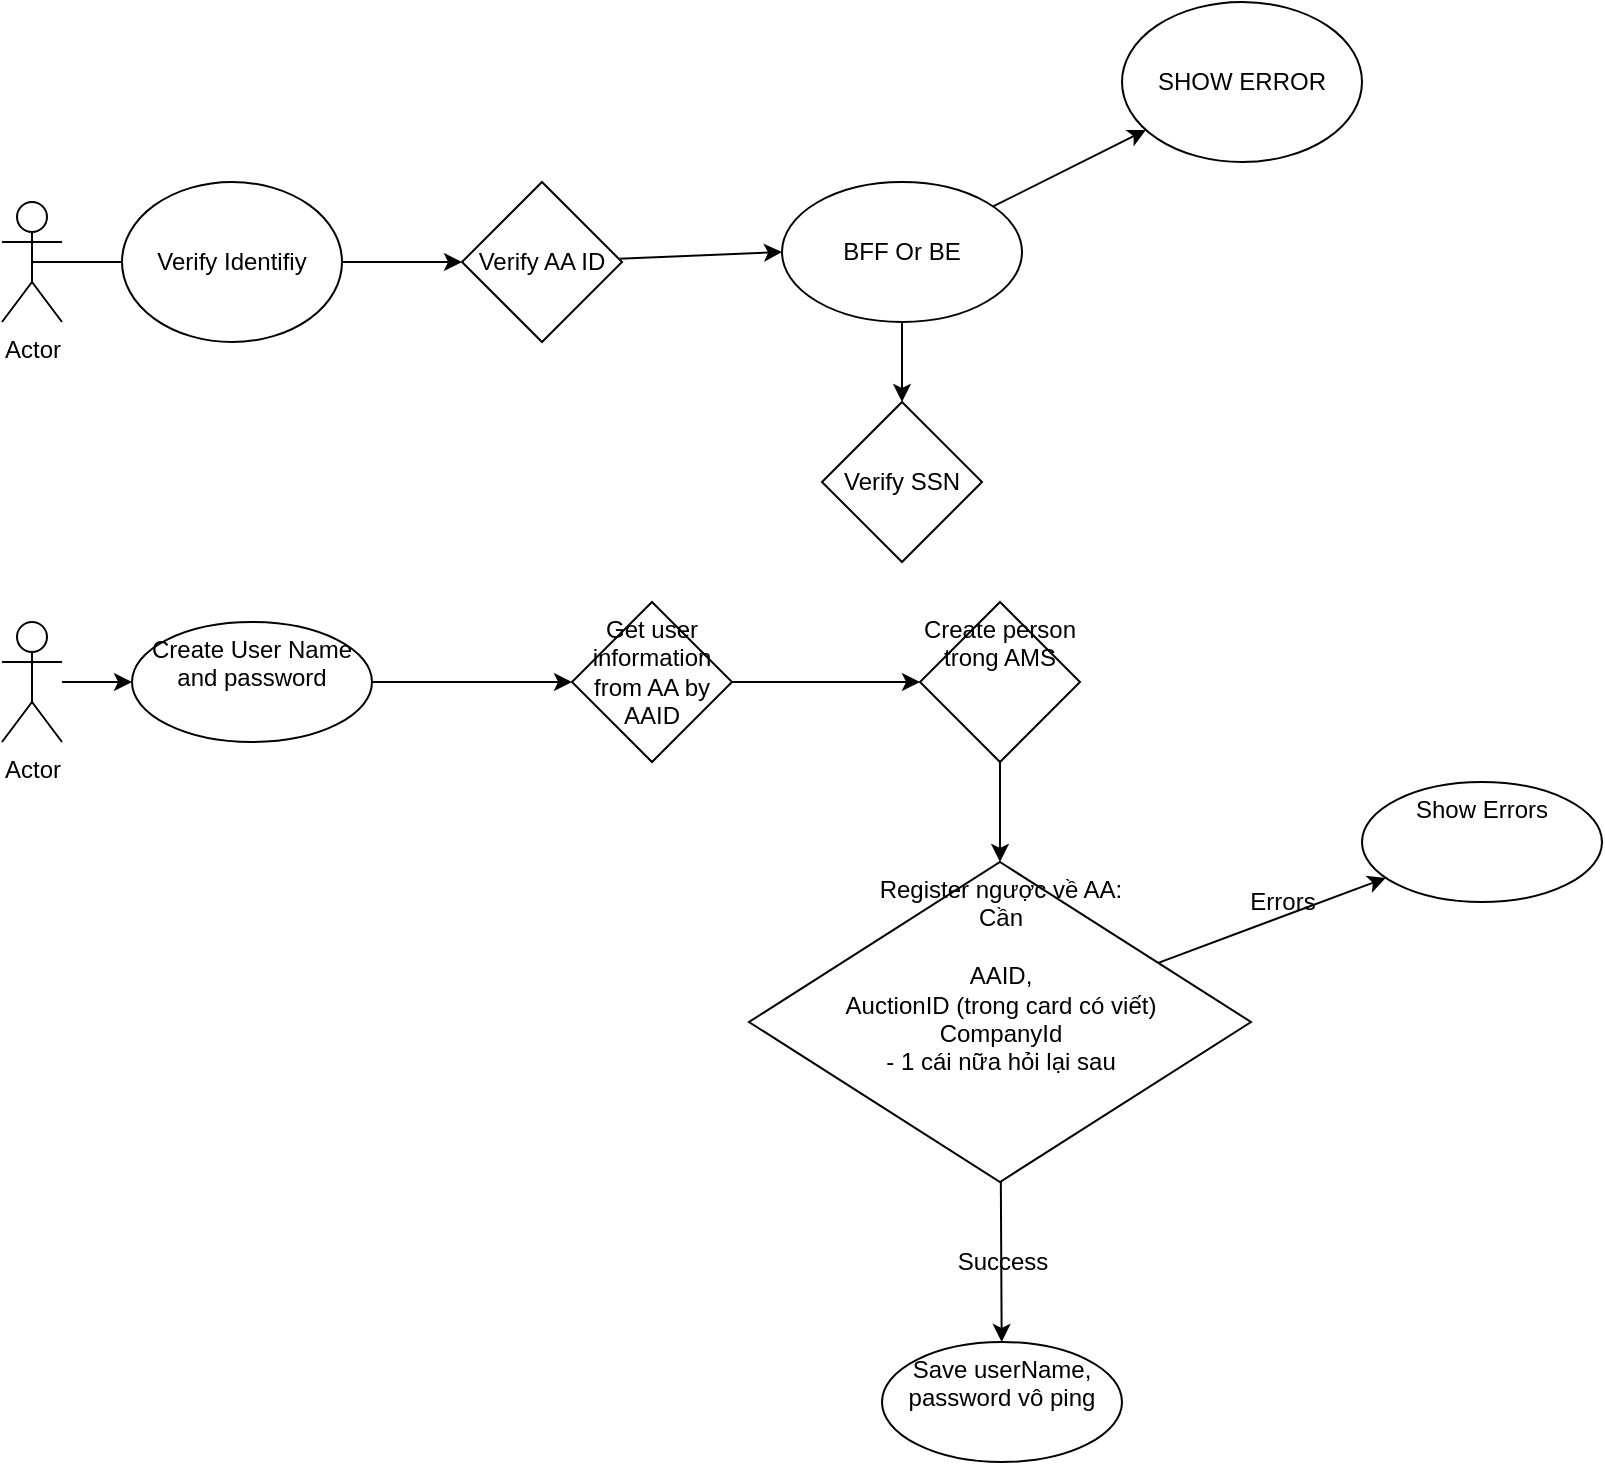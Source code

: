 <mxfile version="14.7.5" type="github">
  <diagram id="8RluarVCJpfty604W2dF" name="Page-1">
    <mxGraphModel dx="946" dy="593" grid="1" gridSize="10" guides="1" tooltips="1" connect="1" arrows="1" fold="1" page="1" pageScale="1" pageWidth="850" pageHeight="1100" math="0" shadow="0">
      <root>
        <mxCell id="0" />
        <mxCell id="1" parent="0" />
        <mxCell id="5m8UTvDzq9sWOJgVA-kA-1" value="Actor" style="shape=umlActor;verticalLabelPosition=bottom;verticalAlign=top;html=1;outlineConnect=0;" vertex="1" parent="1">
          <mxGeometry x="60" y="110" width="30" height="60" as="geometry" />
        </mxCell>
        <mxCell id="5m8UTvDzq9sWOJgVA-kA-19" style="edgeStyle=none;rounded=0;orthogonalLoop=1;jettySize=auto;html=1;entryX=0;entryY=0.5;entryDx=0;entryDy=0;strokeColor=#000000;" edge="1" parent="1" source="5m8UTvDzq9sWOJgVA-kA-11" target="5m8UTvDzq9sWOJgVA-kA-16">
          <mxGeometry relative="1" as="geometry" />
        </mxCell>
        <mxCell id="5m8UTvDzq9sWOJgVA-kA-11" value="Verify Identifiy" style="ellipse;whiteSpace=wrap;html=1;" vertex="1" parent="1">
          <mxGeometry x="120" y="100" width="110" height="80" as="geometry" />
        </mxCell>
        <mxCell id="5m8UTvDzq9sWOJgVA-kA-13" value="" style="endArrow=none;html=1;strokeColor=#000000;exitX=0.5;exitY=0.5;exitDx=0;exitDy=0;exitPerimeter=0;" edge="1" parent="1" source="5m8UTvDzq9sWOJgVA-kA-1">
          <mxGeometry width="50" height="50" relative="1" as="geometry">
            <mxPoint x="400" y="330" as="sourcePoint" />
            <mxPoint x="120" y="140" as="targetPoint" />
          </mxGeometry>
        </mxCell>
        <mxCell id="5m8UTvDzq9sWOJgVA-kA-14" style="edgeStyle=none;rounded=0;orthogonalLoop=1;jettySize=auto;html=1;exitX=1;exitY=0;exitDx=0;exitDy=0;strokeColor=#000000;" edge="1" parent="1" source="5m8UTvDzq9sWOJgVA-kA-11" target="5m8UTvDzq9sWOJgVA-kA-11">
          <mxGeometry relative="1" as="geometry" />
        </mxCell>
        <mxCell id="5m8UTvDzq9sWOJgVA-kA-20" style="edgeStyle=none;rounded=0;orthogonalLoop=1;jettySize=auto;html=1;strokeColor=#000000;entryX=0;entryY=0.5;entryDx=0;entryDy=0;" edge="1" parent="1" source="5m8UTvDzq9sWOJgVA-kA-16" target="5m8UTvDzq9sWOJgVA-kA-21">
          <mxGeometry relative="1" as="geometry">
            <mxPoint x="440" y="140" as="targetPoint" />
          </mxGeometry>
        </mxCell>
        <mxCell id="5m8UTvDzq9sWOJgVA-kA-16" value="Verify AA ID" style="rhombus;whiteSpace=wrap;html=1;" vertex="1" parent="1">
          <mxGeometry x="290" y="100" width="80" height="80" as="geometry" />
        </mxCell>
        <mxCell id="5m8UTvDzq9sWOJgVA-kA-22" style="edgeStyle=none;rounded=0;orthogonalLoop=1;jettySize=auto;html=1;strokeColor=#000000;" edge="1" parent="1" source="5m8UTvDzq9sWOJgVA-kA-21" target="5m8UTvDzq9sWOJgVA-kA-23">
          <mxGeometry relative="1" as="geometry">
            <mxPoint x="630" y="70" as="targetPoint" />
          </mxGeometry>
        </mxCell>
        <mxCell id="5m8UTvDzq9sWOJgVA-kA-24" style="edgeStyle=none;rounded=0;orthogonalLoop=1;jettySize=auto;html=1;strokeColor=#000000;" edge="1" parent="1" source="5m8UTvDzq9sWOJgVA-kA-21" target="5m8UTvDzq9sWOJgVA-kA-25">
          <mxGeometry relative="1" as="geometry">
            <mxPoint x="510" y="220" as="targetPoint" />
          </mxGeometry>
        </mxCell>
        <mxCell id="5m8UTvDzq9sWOJgVA-kA-21" value="BFF Or BE" style="ellipse;whiteSpace=wrap;html=1;" vertex="1" parent="1">
          <mxGeometry x="450" y="100" width="120" height="70" as="geometry" />
        </mxCell>
        <mxCell id="5m8UTvDzq9sWOJgVA-kA-23" value="SHOW ERROR" style="ellipse;whiteSpace=wrap;html=1;" vertex="1" parent="1">
          <mxGeometry x="620" y="10" width="120" height="80" as="geometry" />
        </mxCell>
        <mxCell id="5m8UTvDzq9sWOJgVA-kA-25" value="Verify SSN" style="rhombus;whiteSpace=wrap;html=1;" vertex="1" parent="1">
          <mxGeometry x="470" y="210" width="80" height="80" as="geometry" />
        </mxCell>
        <mxCell id="5m8UTvDzq9sWOJgVA-kA-29" value="" style="edgeStyle=none;rounded=0;orthogonalLoop=1;jettySize=auto;html=1;strokeColor=#000000;" edge="1" parent="1" source="5m8UTvDzq9sWOJgVA-kA-27" target="5m8UTvDzq9sWOJgVA-kA-28">
          <mxGeometry relative="1" as="geometry" />
        </mxCell>
        <mxCell id="5m8UTvDzq9sWOJgVA-kA-27" value="Actor" style="shape=umlActor;verticalLabelPosition=bottom;verticalAlign=top;html=1;outlineConnect=0;" vertex="1" parent="1">
          <mxGeometry x="60" y="320" width="30" height="60" as="geometry" />
        </mxCell>
        <mxCell id="5m8UTvDzq9sWOJgVA-kA-31" value="" style="edgeStyle=none;rounded=0;orthogonalLoop=1;jettySize=auto;html=1;strokeColor=#000000;" edge="1" parent="1" source="5m8UTvDzq9sWOJgVA-kA-28" target="5m8UTvDzq9sWOJgVA-kA-30">
          <mxGeometry relative="1" as="geometry" />
        </mxCell>
        <mxCell id="5m8UTvDzq9sWOJgVA-kA-28" value="Create User Name and password" style="ellipse;whiteSpace=wrap;html=1;verticalAlign=top;" vertex="1" parent="1">
          <mxGeometry x="125" y="320" width="120" height="60" as="geometry" />
        </mxCell>
        <mxCell id="5m8UTvDzq9sWOJgVA-kA-34" value="" style="edgeStyle=none;rounded=0;orthogonalLoop=1;jettySize=auto;html=1;strokeColor=#000000;" edge="1" parent="1" source="5m8UTvDzq9sWOJgVA-kA-30" target="5m8UTvDzq9sWOJgVA-kA-33">
          <mxGeometry relative="1" as="geometry" />
        </mxCell>
        <mxCell id="5m8UTvDzq9sWOJgVA-kA-30" value="Get user information from AA by AAID" style="rhombus;whiteSpace=wrap;html=1;verticalAlign=top;" vertex="1" parent="1">
          <mxGeometry x="345" y="310" width="80" height="80" as="geometry" />
        </mxCell>
        <mxCell id="5m8UTvDzq9sWOJgVA-kA-36" value="" style="edgeStyle=none;rounded=0;orthogonalLoop=1;jettySize=auto;html=1;strokeColor=#000000;" edge="1" parent="1" source="5m8UTvDzq9sWOJgVA-kA-33" target="5m8UTvDzq9sWOJgVA-kA-35">
          <mxGeometry relative="1" as="geometry" />
        </mxCell>
        <mxCell id="5m8UTvDzq9sWOJgVA-kA-33" value="Create person trong AMS" style="rhombus;whiteSpace=wrap;html=1;verticalAlign=top;" vertex="1" parent="1">
          <mxGeometry x="519" y="310" width="80" height="80" as="geometry" />
        </mxCell>
        <mxCell id="5m8UTvDzq9sWOJgVA-kA-40" value="" style="edgeStyle=none;rounded=0;orthogonalLoop=1;jettySize=auto;html=1;strokeColor=#000000;" edge="1" parent="1" source="5m8UTvDzq9sWOJgVA-kA-35" target="5m8UTvDzq9sWOJgVA-kA-39">
          <mxGeometry relative="1" as="geometry" />
        </mxCell>
        <mxCell id="5m8UTvDzq9sWOJgVA-kA-42" value="" style="edgeStyle=none;rounded=0;orthogonalLoop=1;jettySize=auto;html=1;strokeColor=#000000;" edge="1" parent="1" source="5m8UTvDzq9sWOJgVA-kA-35" target="5m8UTvDzq9sWOJgVA-kA-41">
          <mxGeometry relative="1" as="geometry" />
        </mxCell>
        <mxCell id="5m8UTvDzq9sWOJgVA-kA-35" value="Register ngược về AA:&lt;br&gt;Cần &lt;br&gt;&lt;br&gt;AAID, &lt;br&gt;AuctionID (trong card có viết)&lt;br&gt;CompanyId&lt;br&gt;- 1 cái nữa hỏi lại sau" style="rhombus;whiteSpace=wrap;html=1;verticalAlign=top;align=center;" vertex="1" parent="1">
          <mxGeometry x="433.5" y="440" width="251" height="160" as="geometry" />
        </mxCell>
        <mxCell id="5m8UTvDzq9sWOJgVA-kA-39" value="Show Errors" style="ellipse;whiteSpace=wrap;html=1;verticalAlign=top;" vertex="1" parent="1">
          <mxGeometry x="740" y="400" width="120" height="60" as="geometry" />
        </mxCell>
        <mxCell id="5m8UTvDzq9sWOJgVA-kA-41" value="Save userName, password vô ping" style="ellipse;whiteSpace=wrap;html=1;verticalAlign=top;" vertex="1" parent="1">
          <mxGeometry x="500" y="680" width="120" height="60" as="geometry" />
        </mxCell>
        <mxCell id="5m8UTvDzq9sWOJgVA-kA-43" value="Success" style="text;html=1;align=center;verticalAlign=middle;resizable=0;points=[];autosize=1;strokeColor=none;" vertex="1" parent="1">
          <mxGeometry x="530" y="630" width="60" height="20" as="geometry" />
        </mxCell>
        <mxCell id="5m8UTvDzq9sWOJgVA-kA-44" value="Errors" style="text;html=1;align=center;verticalAlign=middle;resizable=0;points=[];autosize=1;strokeColor=none;" vertex="1" parent="1">
          <mxGeometry x="675" y="450" width="50" height="20" as="geometry" />
        </mxCell>
      </root>
    </mxGraphModel>
  </diagram>
</mxfile>
